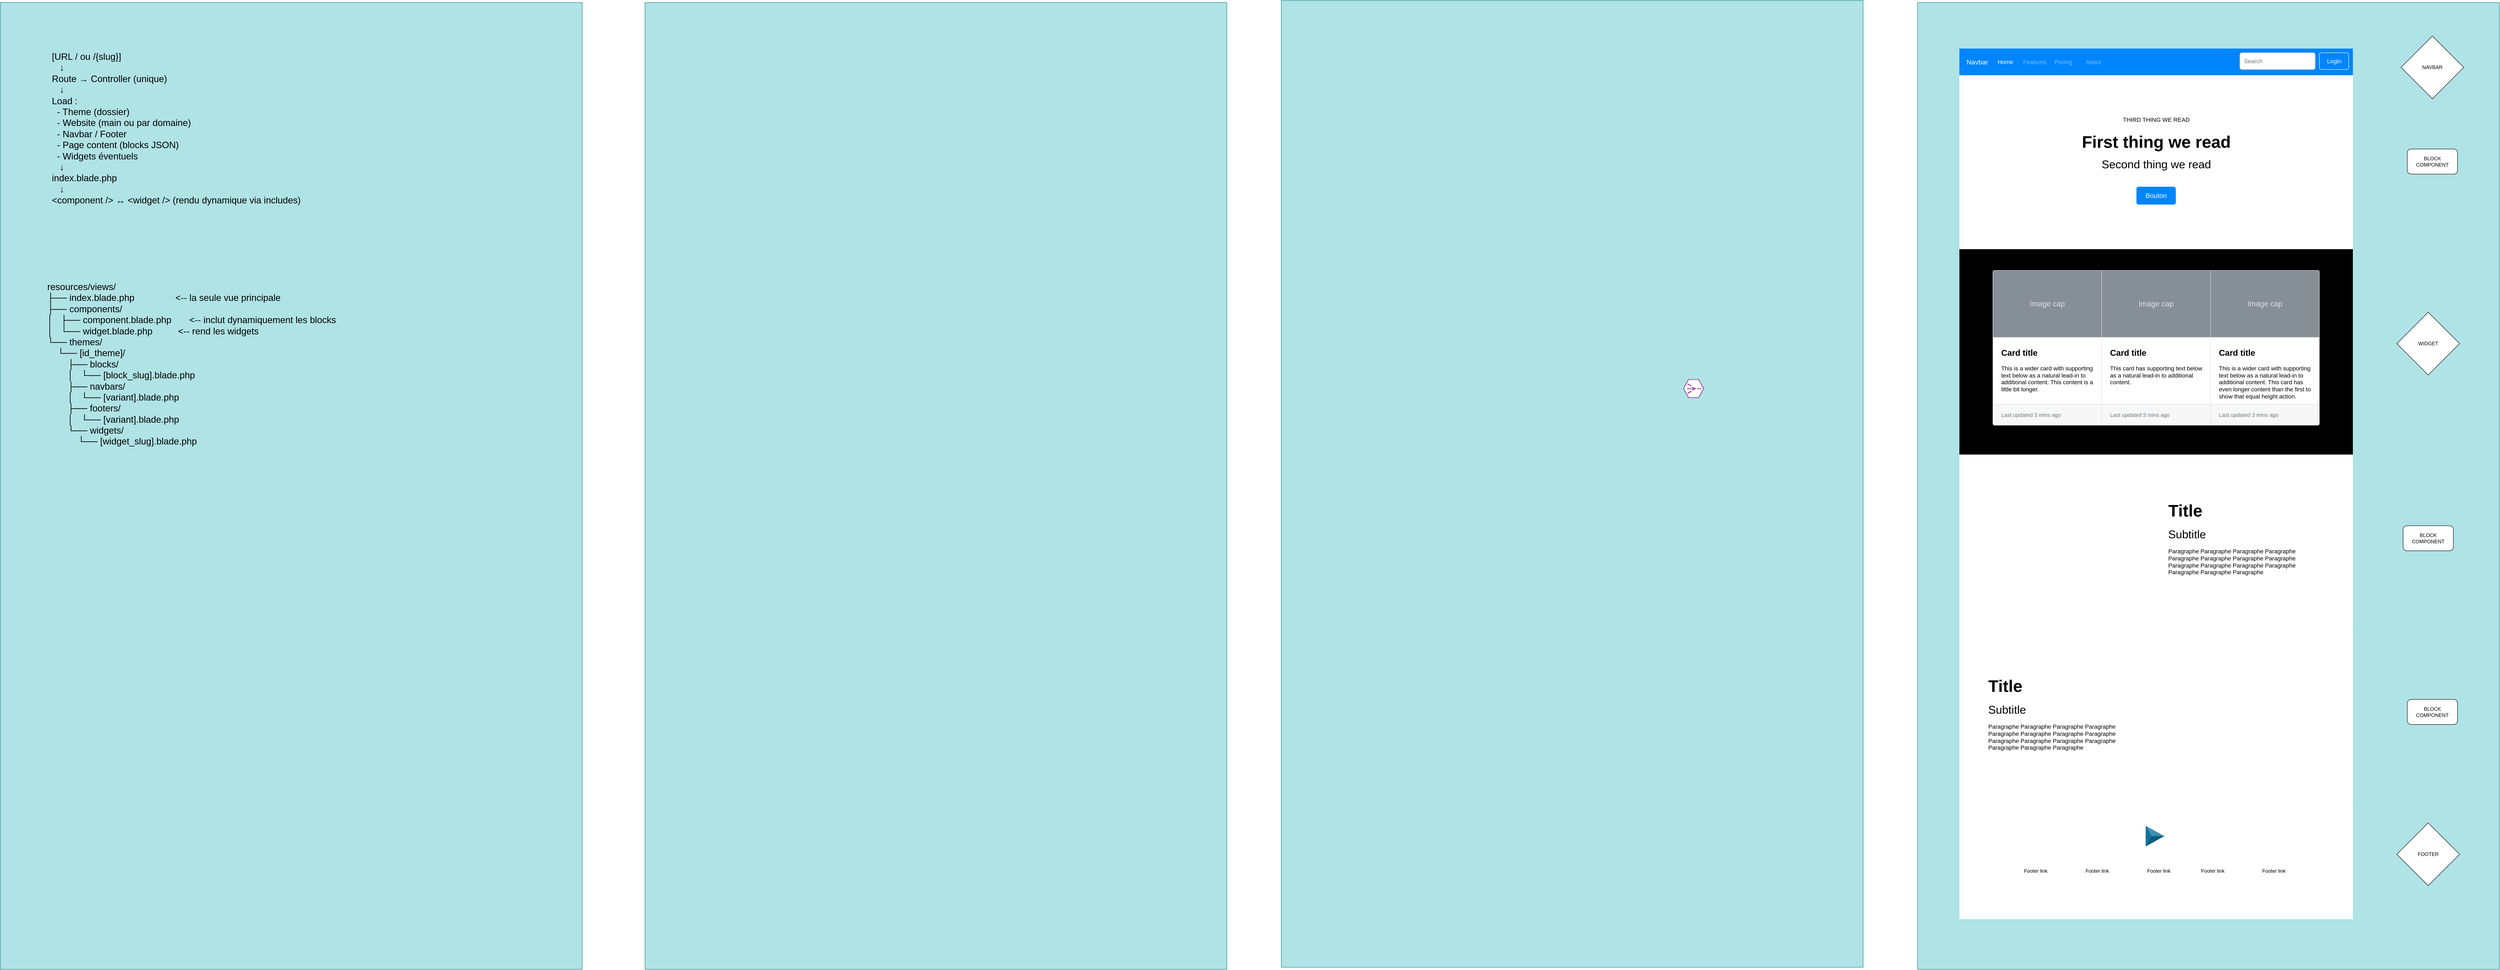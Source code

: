 <mxfile version="26.2.10">
  <diagram name="Page-1" id="sJFbLXoHJP4PsMLdg7bV">
    <mxGraphModel dx="7755" dy="3619" grid="1" gridSize="10" guides="1" tooltips="1" connect="1" arrows="1" fold="1" page="1" pageScale="1" pageWidth="827" pageHeight="1169" math="0" shadow="0">
      <root>
        <mxCell id="0" />
        <mxCell id="1" parent="0" />
        <mxCell id="VI8j73H99hNZS_Z6-pfr-1" value="" style="rounded=0;whiteSpace=wrap;html=1;fillColor=#b0e3e6;strokeColor=#0e8088;" vertex="1" parent="1">
          <mxGeometry x="1210" y="-1080" width="1390" height="2310" as="geometry" />
        </mxCell>
        <mxCell id="VI8j73H99hNZS_Z6-pfr-3" value="" style="group" vertex="1" connectable="0" parent="1">
          <mxGeometry x="1310" y="-970" width="940" height="2080" as="geometry" />
        </mxCell>
        <mxCell id="J8AIYy-TsQjEeJiYVx7a-12" value="" style="html=1;shadow=0;dashed=0;fillColor=#0085FC;strokeColor=none;fontSize=16;fontColor=#ffffff;align=left;spacing=15;" parent="VI8j73H99hNZS_Z6-pfr-3" vertex="1">
          <mxGeometry width="940" height="63.902" as="geometry" />
        </mxCell>
        <mxCell id="J8AIYy-TsQjEeJiYVx7a-13" value="" style="swimlane;shape=mxgraph.bootstrap.anchor;strokeColor=none;fillColor=none;fontColor=#0085FC;fontStyle=0;childLayout=stackLayout;horizontal=0;startSize=0;horizontalStack=1;resizeParent=1;resizeParentMax=0;resizeLast=0;collapsible=0;marginBottom=0;whiteSpace=wrap;html=1;resizeWidth=0;" parent="J8AIYy-TsQjEeJiYVx7a-12" vertex="1">
          <mxGeometry y="10.65" width="350" height="42.602" as="geometry" />
        </mxCell>
        <mxCell id="J8AIYy-TsQjEeJiYVx7a-14" value="Navbar" style="text;strokeColor=none;align=left;verticalAlign=middle;spacingLeft=15;spacingRight=10;points=[[0,0.5],[1,0.5]];portConstraint=eastwest;rotatable=0;whiteSpace=wrap;html=1;fillColor=none;fontColor=#ffffff;fontSize=16;" parent="J8AIYy-TsQjEeJiYVx7a-13" vertex="1">
          <mxGeometry width="80" height="42.602" as="geometry" />
        </mxCell>
        <mxCell id="J8AIYy-TsQjEeJiYVx7a-15" value="Home" style="text;strokeColor=none;align=center;verticalAlign=middle;spacingLeft=10;spacingRight=10;points=[[0,0.5],[1,0.5]];portConstraint=eastwest;rotatable=0;whiteSpace=wrap;html=1;fillColor=none;fontColor=#ffffff;fontSize=14;" parent="J8AIYy-TsQjEeJiYVx7a-13" vertex="1">
          <mxGeometry x="80" width="60" height="42.602" as="geometry" />
        </mxCell>
        <mxCell id="J8AIYy-TsQjEeJiYVx7a-16" value="Features" style="text;strokeColor=none;align=center;verticalAlign=middle;spacingLeft=10;spacingRight=10;points=[[0,0.5],[1,0.5]];portConstraint=eastwest;rotatable=0;whiteSpace=wrap;html=1;fillColor=none;fontColor=#79BFFD;fontSize=14;" parent="J8AIYy-TsQjEeJiYVx7a-13" vertex="1">
          <mxGeometry x="140" width="80" height="42.602" as="geometry" />
        </mxCell>
        <mxCell id="J8AIYy-TsQjEeJiYVx7a-17" value="Pricing" style="text;strokeColor=none;align=left;verticalAlign=middle;spacingLeft=5;spacingRight=10;points=[[0,0.5],[1,0.5]];portConstraint=eastwest;rotatable=0;whiteSpace=wrap;html=1;fillColor=none;fontColor=#79BFFD;fontSize=14;" parent="J8AIYy-TsQjEeJiYVx7a-13" vertex="1">
          <mxGeometry x="220" width="70" height="42.602" as="geometry" />
        </mxCell>
        <mxCell id="J8AIYy-TsQjEeJiYVx7a-18" value="About" style="text;strokeColor=none;align=center;verticalAlign=middle;spacingLeft=10;spacingRight=10;points=[[0,0.5],[1,0.5]];portConstraint=eastwest;rotatable=0;whiteSpace=wrap;html=1;fillColor=none;fontColor=#79BFFD;fontSize=14;" parent="J8AIYy-TsQjEeJiYVx7a-13" vertex="1">
          <mxGeometry x="290" width="60" height="42.602" as="geometry" />
        </mxCell>
        <mxCell id="J8AIYy-TsQjEeJiYVx7a-19" value="Login" style="html=1;shadow=0;dashed=0;shape=mxgraph.bootstrap.rrect;rSize=5;fontSize=14;fontColor=#ffffff;strokeColor=#ffffff;fillColor=none;" parent="J8AIYy-TsQjEeJiYVx7a-12" vertex="1">
          <mxGeometry x="1" width="70" height="40" relative="1" as="geometry">
            <mxPoint x="-80" y="10" as="offset" />
          </mxGeometry>
        </mxCell>
        <mxCell id="J8AIYy-TsQjEeJiYVx7a-20" value="Search" style="html=1;shadow=0;dashed=0;shape=mxgraph.bootstrap.rrect;rSize=5;fontSize=14;fontColor=#6C767D;strokeColor=#CED4DA;fillColor=#ffffff;align=left;spacing=10;" parent="J8AIYy-TsQjEeJiYVx7a-12" vertex="1">
          <mxGeometry x="1" width="180" height="40" relative="1" as="geometry">
            <mxPoint x="-270" y="10" as="offset" />
          </mxGeometry>
        </mxCell>
        <mxCell id="J8AIYy-TsQjEeJiYVx7a-25" value="" style="rounded=0;whiteSpace=wrap;html=1;strokeColor=none;gradientColor=none;gradientDirection=radial;" parent="VI8j73H99hNZS_Z6-pfr-3" vertex="1">
          <mxGeometry y="63.902" width="940" height="415.366" as="geometry" />
        </mxCell>
        <mxCell id="J8AIYy-TsQjEeJiYVx7a-26" value="Bouton" style="html=1;shadow=0;dashed=0;shape=mxgraph.bootstrap.rrect;rSize=5;strokeColor=none;strokeWidth=1;fillColor=#0085FC;fontColor=#FFFFFF;whiteSpace=wrap;align=center;verticalAlign=middle;spacingLeft=0;fontStyle=0;fontSize=16;spacing=5;" parent="VI8j73H99hNZS_Z6-pfr-3" vertex="1">
          <mxGeometry x="423" y="330.163" width="94.0" height="42.602" as="geometry" />
        </mxCell>
        <mxCell id="J8AIYy-TsQjEeJiYVx7a-28" value="&lt;b&gt;&lt;font style=&quot;font-size: 40px;&quot;&gt;&lt;font&gt;First thing we read&lt;/font&gt;&lt;font&gt;&lt;br&gt;&lt;/font&gt;&lt;/font&gt;&lt;/b&gt;" style="text;html=1;align=center;verticalAlign=middle;whiteSpace=wrap;rounded=0;" parent="VI8j73H99hNZS_Z6-pfr-3" vertex="1">
          <mxGeometry x="68.737" y="189.577" width="802.525" height="63.902" as="geometry" />
        </mxCell>
        <mxCell id="J8AIYy-TsQjEeJiYVx7a-29" value="&lt;font style=&quot;font-size: 27px;&quot;&gt;&lt;font&gt;Second thing we read&lt;/font&gt;&lt;font&gt;&lt;font&gt;&lt;br&gt;&lt;/font&gt;&lt;/font&gt;&lt;/font&gt;" style="text;html=1;align=center;verticalAlign=middle;whiteSpace=wrap;rounded=0;" parent="VI8j73H99hNZS_Z6-pfr-3" vertex="1">
          <mxGeometry x="68.737" y="262" width="802.525" height="30.886" as="geometry" />
        </mxCell>
        <mxCell id="J8AIYy-TsQjEeJiYVx7a-30" value="&lt;font style=&quot;font-size: 14px; color: light-dark(rgb(0, 0, 0), rgb(255, 255, 255));&quot;&gt;&lt;font style=&quot;background-color: light-dark(#ffffff, var(--ge-dark-color, #121212));&quot;&gt;THIRD THING WE READ&lt;/font&gt;&lt;/font&gt;&lt;font style=&quot;font-size: 14px; color: light-dark(rgb(0, 0, 0), rgb(0, 0, 204));&quot;&gt;&lt;font style=&quot;background-color: light-dark(#ffffff, var(--ge-dark-color, #121212));&quot;&gt;&lt;font&gt;&lt;br&gt;&lt;/font&gt;&lt;/font&gt;&lt;/font&gt;" style="text;html=1;align=center;verticalAlign=middle;whiteSpace=wrap;rounded=0;" parent="VI8j73H99hNZS_Z6-pfr-3" vertex="1">
          <mxGeometry x="68.737" y="159.756" width="802.525" height="21.301" as="geometry" />
        </mxCell>
        <mxCell id="J8AIYy-TsQjEeJiYVx7a-33" value="" style="rounded=0;whiteSpace=wrap;html=1;gradientDirection=radial;glass=0;shadow=0;fillStyle=auto;fillColor=light-dark(default, #241f31);strokeColor=none;" parent="VI8j73H99hNZS_Z6-pfr-3" vertex="1">
          <mxGeometry y="479.27" width="940" height="490.73" as="geometry" />
        </mxCell>
        <mxCell id="J8AIYy-TsQjEeJiYVx7a-77" value="" style="html=1;shadow=0;dashed=0;shape=mxgraph.bootstrap.rrect;rSize=5;strokeColor=#DFDFDF;html=1;whiteSpace=wrap;fillColor=#ffffff;" parent="VI8j73H99hNZS_Z6-pfr-3" vertex="1">
          <mxGeometry x="80" y="530" width="780" height="370" as="geometry" />
        </mxCell>
        <mxCell id="J8AIYy-TsQjEeJiYVx7a-78" value="&lt;b&gt;&lt;font style=&quot;font-size: 20px&quot;&gt;Card title&lt;/font&gt;&lt;/b&gt;&lt;br&gt;&lt;br&gt;This is a wider card with supporting text below as a natural lead-in to additional content. This content is a little bit longer." style="html=1;shadow=0;dashed=0;shape=mxgraph.bootstrap.leftButton;rSize=5;strokeColor=#DFDFDF;html=1;whiteSpace=wrap;fillColor=#ffffff;fontColor=#000000;verticalAlign=top;align=left;spacing=20;spacingBottom=0;fontSize=14;spacingTop=160;" parent="J8AIYy-TsQjEeJiYVx7a-77" vertex="1">
          <mxGeometry width="260" height="370" relative="1" as="geometry" />
        </mxCell>
        <mxCell id="J8AIYy-TsQjEeJiYVx7a-79" value="Image cap" style="html=1;shadow=0;dashed=0;shape=mxgraph.basic.corner_round_rect;dx=2;perimeter=none;whiteSpace=wrap;fillColor=#868E96;strokeColor=#DFDFDF;fontColor=#DEE2E6;resizeWidth=1;fontSize=18;" parent="J8AIYy-TsQjEeJiYVx7a-78" vertex="1">
          <mxGeometry width="260" height="160" relative="1" as="geometry" />
        </mxCell>
        <mxCell id="J8AIYy-TsQjEeJiYVx7a-80" value="Last updated 3 mins ago" style="html=1;shadow=0;dashed=0;shape=mxgraph.basic.corner_round_rect;dx=2;flipV=1;perimeter=none;whiteSpace=wrap;fillColor=#F7F7F7;strokeColor=#DFDFDF;fontColor=#6C767D;resizeWidth=1;fontSize=13;align=left;spacing=20;" parent="J8AIYy-TsQjEeJiYVx7a-78" vertex="1">
          <mxGeometry y="1" width="260" height="50" relative="1" as="geometry">
            <mxPoint y="-50" as="offset" />
          </mxGeometry>
        </mxCell>
        <mxCell id="J8AIYy-TsQjEeJiYVx7a-81" value="&lt;b&gt;&lt;font style=&quot;font-size: 20px&quot;&gt;Card title&lt;/font&gt;&lt;/b&gt;&lt;br&gt;&lt;br&gt;This card has supporting text below as a natural lead-in to additional content." style="html=1;shadow=0;dashed=0;strokeColor=#DFDFDF;html=1;whiteSpace=wrap;fillColor=#ffffff;fontColor=#000000;verticalAlign=top;align=left;spacing=20;spacingBottom=0;fontSize=14;spacingTop=160;" parent="J8AIYy-TsQjEeJiYVx7a-77" vertex="1">
          <mxGeometry width="260" height="370" relative="1" as="geometry">
            <mxPoint x="260" as="offset" />
          </mxGeometry>
        </mxCell>
        <mxCell id="J8AIYy-TsQjEeJiYVx7a-82" value="Image cap" style="html=1;shadow=0;dashed=0;perimeter=none;whiteSpace=wrap;fillColor=#868E96;strokeColor=#DFDFDF;fontColor=#DEE2E6;resizeWidth=1;fontSize=18;" parent="J8AIYy-TsQjEeJiYVx7a-81" vertex="1">
          <mxGeometry width="260" height="160" relative="1" as="geometry" />
        </mxCell>
        <mxCell id="J8AIYy-TsQjEeJiYVx7a-83" value="Last updated 3 mins ago" style="html=1;shadow=0;dashed=0;perimeter=none;whiteSpace=wrap;fillColor=#F7F7F7;strokeColor=#DFDFDF;fontColor=#6C767D;resizeWidth=1;fontSize=13;align=left;spacing=20;" parent="J8AIYy-TsQjEeJiYVx7a-81" vertex="1">
          <mxGeometry y="1" width="260" height="50" relative="1" as="geometry">
            <mxPoint y="-50" as="offset" />
          </mxGeometry>
        </mxCell>
        <mxCell id="J8AIYy-TsQjEeJiYVx7a-84" value="&lt;b&gt;&lt;font style=&quot;font-size: 20px&quot;&gt;Card title&lt;/font&gt;&lt;/b&gt;&lt;br&gt;&lt;br&gt;This is a wider card with supporting text below as a natural lead-in to additional content. This card has even longer content than the first to show that equal height action." style="html=1;shadow=0;dashed=0;shape=mxgraph.bootstrap.rightButton;rSize=5;strokeColor=#DFDFDF;html=1;whiteSpace=wrap;fillColor=#ffffff;fontColor=#000000;verticalAlign=top;align=left;spacing=20;spacingBottom=0;fontSize=14;spacingTop=160;" parent="J8AIYy-TsQjEeJiYVx7a-77" vertex="1">
          <mxGeometry x="1" width="260" height="370" relative="1" as="geometry">
            <mxPoint x="-260" as="offset" />
          </mxGeometry>
        </mxCell>
        <mxCell id="J8AIYy-TsQjEeJiYVx7a-85" value="Image cap" style="html=1;shadow=0;dashed=0;shape=mxgraph.basic.corner_round_rect;dx=2;flipH=1;perimeter=none;whiteSpace=wrap;fillColor=#868E96;strokeColor=#DFDFDF;fontColor=#DEE2E6;resizeWidth=1;fontSize=18;" parent="J8AIYy-TsQjEeJiYVx7a-84" vertex="1">
          <mxGeometry width="260" height="160" relative="1" as="geometry" />
        </mxCell>
        <mxCell id="J8AIYy-TsQjEeJiYVx7a-86" value="Last updated 3 mins ago" style="html=1;shadow=0;dashed=0;shape=mxgraph.basic.corner_round_rect;dx=2;flipV=1;flipH=1;perimeter=none;whiteSpace=wrap;fillColor=#F7F7F7;strokeColor=#DFDFDF;fontColor=#6C767D;resizeWidth=1;fontSize=13;align=left;spacing=20;" parent="J8AIYy-TsQjEeJiYVx7a-84" vertex="1">
          <mxGeometry y="1" width="260" height="50" relative="1" as="geometry">
            <mxPoint y="-50" as="offset" />
          </mxGeometry>
        </mxCell>
        <mxCell id="J8AIYy-TsQjEeJiYVx7a-51" value="" style="rounded=0;whiteSpace=wrap;html=1;gradientDirection=radial;glass=0;shadow=0;fillStyle=auto;strokeColor=none;verticalAlign=bottom;" parent="VI8j73H99hNZS_Z6-pfr-3" vertex="1">
          <mxGeometry y="970.004" width="940" height="415.366" as="geometry" />
        </mxCell>
        <mxCell id="J8AIYy-TsQjEeJiYVx7a-53" value="&lt;div align=&quot;left&quot;&gt;&lt;b&gt;&lt;font style=&quot;font-size: 40px;&quot;&gt;&lt;font&gt;Title&lt;/font&gt;&lt;/font&gt;&lt;/b&gt;&lt;/div&gt;" style="text;html=1;align=left;verticalAlign=middle;whiteSpace=wrap;rounded=0;" parent="VI8j73H99hNZS_Z6-pfr-3" vertex="1">
          <mxGeometry x="497.025" y="1070.65" width="387.75" height="63.902" as="geometry" />
        </mxCell>
        <mxCell id="J8AIYy-TsQjEeJiYVx7a-54" value="&lt;div align=&quot;left&quot;&gt;&lt;font style=&quot;font-size: 27px;&quot;&gt;&lt;font&gt;Subtitle&lt;/font&gt;&lt;/font&gt;&lt;br&gt;&lt;/div&gt;" style="text;html=1;align=left;verticalAlign=middle;whiteSpace=wrap;rounded=0;" parent="VI8j73H99hNZS_Z6-pfr-3" vertex="1">
          <mxGeometry x="497.025" y="1145.203" width="387.75" height="30.886" as="geometry" />
        </mxCell>
        <mxCell id="J8AIYy-TsQjEeJiYVx7a-55" value="&lt;font style=&quot;font-size: 14px;&quot;&gt;Paragraphe Paragraphe Paragraphe Paragraphe Paragraphe Paragraphe Paragraphe Paragraphe Paragraphe Paragraphe Paragraphe Paragraphe Paragraphe Paragraphe Paragraphe &lt;br&gt;&lt;/font&gt;" style="text;html=1;align=left;verticalAlign=middle;whiteSpace=wrap;rounded=0;" parent="VI8j73H99hNZS_Z6-pfr-3" vertex="1">
          <mxGeometry x="497.025" y="1188.87" width="364.25" height="74.553" as="geometry" />
        </mxCell>
        <mxCell id="J8AIYy-TsQjEeJiYVx7a-52" value="" style="rounded=1;whiteSpace=wrap;html=1;strokeWidth=2;fillWeight=4;hachureGap=8;hachureAngle=45;sketch=1;fillColor=light-dark(#FFFFFF,#000000);fillStyle=hachure;strokeColor=none;" parent="VI8j73H99hNZS_Z6-pfr-3" vertex="1">
          <mxGeometry x="50.525" y="1044.557" width="403.025" height="244.959" as="geometry" />
        </mxCell>
        <mxCell id="J8AIYy-TsQjEeJiYVx7a-91" value="" style="rounded=0;whiteSpace=wrap;html=1;gradientDirection=radial;glass=0;shadow=0;fillStyle=auto;strokeColor=none;verticalAlign=bottom;fillColor=light-dark(#FFFFFF,#000000);" parent="VI8j73H99hNZS_Z6-pfr-3" vertex="1">
          <mxGeometry y="1385.374" width="940" height="415.366" as="geometry" />
        </mxCell>
        <mxCell id="J8AIYy-TsQjEeJiYVx7a-95" value="" style="rounded=1;whiteSpace=wrap;html=1;strokeWidth=2;fillWeight=4;hachureGap=8;hachureAngle=45;sketch=1;fillColor=light-dark(#FFFFFF,#1A1A1A);fillStyle=hachure;strokeColor=none;" parent="VI8j73H99hNZS_Z6-pfr-3" vertex="1">
          <mxGeometry x="461.025" y="1453.997" width="403.025" height="244.959" as="geometry" />
        </mxCell>
        <mxCell id="J8AIYy-TsQjEeJiYVx7a-118" value="" style="rounded=0;whiteSpace=wrap;html=1;gradientDirection=radial;glass=0;shadow=0;fillStyle=auto;strokeColor=none;verticalAlign=bottom;" parent="VI8j73H99hNZS_Z6-pfr-3" vertex="1">
          <mxGeometry y="1800.74" width="940" height="279.26" as="geometry" />
        </mxCell>
        <mxCell id="J8AIYy-TsQjEeJiYVx7a-119" value="" style="verticalLabelPosition=bottom;verticalAlign=top;html=1;shape=mxgraph.infographic.shadedTriangle;fillColor=#10739E;strokeColor=none;rotation=90;" parent="VI8j73H99hNZS_Z6-pfr-3" vertex="1">
          <mxGeometry x="442.69" y="1859.31" width="49.25" height="44.62" as="geometry" />
        </mxCell>
        <mxCell id="J8AIYy-TsQjEeJiYVx7a-98" value="&lt;div align=&quot;left&quot;&gt;&lt;b&gt;&lt;font style=&quot;font-size: 40px;&quot;&gt;&lt;font&gt;Title&lt;/font&gt;&lt;/font&gt;&lt;/b&gt;&lt;/div&gt;" style="text;html=1;align=left;verticalAlign=middle;whiteSpace=wrap;rounded=0;" parent="VI8j73H99hNZS_Z6-pfr-3" vertex="1">
          <mxGeometry x="67.005" y="1490.0" width="387.75" height="63.902" as="geometry" />
        </mxCell>
        <mxCell id="J8AIYy-TsQjEeJiYVx7a-99" value="&lt;div align=&quot;left&quot;&gt;&lt;font style=&quot;font-size: 27px;&quot;&gt;&lt;font&gt;Subtitle&lt;/font&gt;&lt;/font&gt;&lt;br&gt;&lt;/div&gt;" style="text;html=1;align=left;verticalAlign=middle;whiteSpace=wrap;rounded=0;" parent="VI8j73H99hNZS_Z6-pfr-3" vertex="1">
          <mxGeometry x="67.005" y="1564.553" width="387.75" height="30.886" as="geometry" />
        </mxCell>
        <mxCell id="J8AIYy-TsQjEeJiYVx7a-100" value="&lt;font style=&quot;font-size: 14px;&quot;&gt;Paragraphe Paragraphe Paragraphe Paragraphe Paragraphe Paragraphe Paragraphe Paragraphe Paragraphe Paragraphe Paragraphe Paragraphe Paragraphe Paragraphe Paragraphe &lt;br&gt;&lt;/font&gt;" style="text;html=1;align=left;verticalAlign=middle;whiteSpace=wrap;rounded=0;" parent="VI8j73H99hNZS_Z6-pfr-3" vertex="1">
          <mxGeometry x="67.005" y="1608.22" width="364.25" height="74.553" as="geometry" />
        </mxCell>
        <mxCell id="J8AIYy-TsQjEeJiYVx7a-125" value="" style="group" parent="VI8j73H99hNZS_Z6-pfr-3" vertex="1" connectable="0">
          <mxGeometry x="137.3" y="1960" width="660.03" height="10" as="geometry" />
        </mxCell>
        <mxCell id="J8AIYy-TsQjEeJiYVx7a-120" value="Footer link" style="text;html=1;align=center;verticalAlign=middle;whiteSpace=wrap;rounded=0;" parent="J8AIYy-TsQjEeJiYVx7a-125" vertex="1">
          <mxGeometry width="91.26" height="10" as="geometry" />
        </mxCell>
        <mxCell id="J8AIYy-TsQjEeJiYVx7a-121" value="Footer link" style="text;html=1;align=center;verticalAlign=middle;whiteSpace=wrap;rounded=0;" parent="J8AIYy-TsQjEeJiYVx7a-125" vertex="1">
          <mxGeometry x="146.51" width="91.26" height="10" as="geometry" />
        </mxCell>
        <mxCell id="J8AIYy-TsQjEeJiYVx7a-122" value="Footer link" style="text;html=1;align=center;verticalAlign=middle;whiteSpace=wrap;rounded=0;" parent="J8AIYy-TsQjEeJiYVx7a-125" vertex="1">
          <mxGeometry x="293.94" width="91.26" height="10" as="geometry" />
        </mxCell>
        <mxCell id="J8AIYy-TsQjEeJiYVx7a-123" value="Footer link" style="text;html=1;align=center;verticalAlign=middle;whiteSpace=wrap;rounded=0;" parent="J8AIYy-TsQjEeJiYVx7a-125" vertex="1">
          <mxGeometry x="422.26" width="91.26" height="10" as="geometry" />
        </mxCell>
        <mxCell id="J8AIYy-TsQjEeJiYVx7a-124" value="Footer link" style="text;html=1;align=center;verticalAlign=middle;whiteSpace=wrap;rounded=0;" parent="J8AIYy-TsQjEeJiYVx7a-125" vertex="1">
          <mxGeometry x="568.77" width="91.26" height="10" as="geometry" />
        </mxCell>
        <mxCell id="VI8j73H99hNZS_Z6-pfr-5" value="&lt;div&gt;BLOCK&lt;/div&gt;&lt;div&gt;COMPONENT&lt;/div&gt;" style="rounded=1;whiteSpace=wrap;html=1;" vertex="1" parent="1">
          <mxGeometry x="2380" y="-730" width="120" height="60" as="geometry" />
        </mxCell>
        <mxCell id="VI8j73H99hNZS_Z6-pfr-6" value="&lt;div&gt;BLOCK&lt;/div&gt;&lt;div&gt;COMPONENT&lt;/div&gt;" style="rounded=1;whiteSpace=wrap;html=1;" vertex="1" parent="1">
          <mxGeometry x="2370" y="170" width="120" height="60" as="geometry" />
        </mxCell>
        <mxCell id="VI8j73H99hNZS_Z6-pfr-7" value="WIDGET" style="rhombus;whiteSpace=wrap;html=1;" vertex="1" parent="1">
          <mxGeometry x="2355" y="-340" width="150" height="150" as="geometry" />
        </mxCell>
        <mxCell id="VI8j73H99hNZS_Z6-pfr-8" value="&lt;div&gt;BLOCK&lt;/div&gt;&lt;div&gt;COMPONENT&lt;/div&gt;" style="rounded=1;whiteSpace=wrap;html=1;" vertex="1" parent="1">
          <mxGeometry x="2380" y="585" width="120" height="60" as="geometry" />
        </mxCell>
        <mxCell id="VI8j73H99hNZS_Z6-pfr-9" value="NAVBAR" style="rhombus;whiteSpace=wrap;html=1;" vertex="1" parent="1">
          <mxGeometry x="2365" y="-1000" width="150" height="150" as="geometry" />
        </mxCell>
        <mxCell id="VI8j73H99hNZS_Z6-pfr-10" value="FOOTER" style="rhombus;whiteSpace=wrap;html=1;" vertex="1" parent="1">
          <mxGeometry x="2355" y="880" width="150" height="150" as="geometry" />
        </mxCell>
        <mxCell id="VI8j73H99hNZS_Z6-pfr-11" value="" style="rounded=0;whiteSpace=wrap;html=1;fillColor=#b0e3e6;strokeColor=#0e8088;" vertex="1" parent="1">
          <mxGeometry x="-310" y="-1085" width="1390" height="2310" as="geometry" />
        </mxCell>
        <mxCell id="VI8j73H99hNZS_Z6-pfr-12" value="" style="verticalLabelPosition=bottom;sketch=0;html=1;fillColor=#A153A0;strokeColor=#ffffff;verticalAlign=top;align=center;points=[[0,0.5,0],[0.125,0.25,0],[0.25,0,0],[0.5,0,0],[0.75,0,0],[0.875,0.25,0],[1,0.5,0],[0.875,0.75,0],[0.75,1,0],[0.5,1,0],[0.125,0.75,0]];pointerEvents=1;shape=mxgraph.cisco_safe.compositeIcon;bgIcon=mxgraph.cisco_safe.design.blank_device;resIcon=mxgraph.cisco_safe.design.wide_area_application_engine_2;" vertex="1" parent="1">
          <mxGeometry x="650" y="-180" width="50" height="45" as="geometry" />
        </mxCell>
        <mxCell id="VI8j73H99hNZS_Z6-pfr-13" value="" style="rounded=0;whiteSpace=wrap;html=1;fillColor=#b0e3e6;strokeColor=#0e8088;" vertex="1" parent="1">
          <mxGeometry x="-1830" y="-1080" width="1390" height="2310" as="geometry" />
        </mxCell>
        <mxCell id="VI8j73H99hNZS_Z6-pfr-14" value="" style="rounded=0;whiteSpace=wrap;html=1;fillColor=#b0e3e6;strokeColor=#0e8088;" vertex="1" parent="1">
          <mxGeometry x="-3370" y="-1080" width="1390" height="2310" as="geometry" />
        </mxCell>
        <mxCell id="VI8j73H99hNZS_Z6-pfr-15" value="&lt;font style=&quot;font-size: 22px;&quot;&gt;[URL / ou /{slug}]&lt;br&gt;&amp;nbsp;&amp;nbsp; ↓&lt;br&gt;Route → Controller (unique)&lt;br&gt;&amp;nbsp;&amp;nbsp; ↓&lt;br&gt;Load :&lt;br&gt;&amp;nbsp; - Theme (dossier)&lt;br&gt;&amp;nbsp; - Website (main ou par domaine)&lt;br&gt;&amp;nbsp; - Navbar / Footer&lt;br&gt;&amp;nbsp; - Page content (blocks JSON)&lt;br&gt;&amp;nbsp; - Widgets éventuels&lt;br&gt;&amp;nbsp;&amp;nbsp; ↓&lt;br&gt;index.blade.php&lt;br&gt;&amp;nbsp;&amp;nbsp; ↓&lt;br&gt;&amp;lt;component /&amp;gt; ↔ &amp;lt;widget /&amp;gt; (rendu dynamique via includes)&lt;/font&gt;&lt;div&gt;&lt;font style=&quot;font-size: 22px;&quot;&gt;&lt;br&gt;&lt;/font&gt;&lt;/div&gt;" style="text;html=1;whiteSpace=wrap;overflow=hidden;rounded=0;" vertex="1" parent="1">
          <mxGeometry x="-3249" y="-970" width="710" height="390" as="geometry" />
        </mxCell>
        <mxCell id="VI8j73H99hNZS_Z6-pfr-16" value="&lt;font style=&quot;font-size: 22px;&quot;&gt;resources/views/&lt;br&gt;├── index.blade.php&amp;nbsp;&amp;nbsp;&amp;nbsp;&amp;nbsp;&amp;nbsp;&amp;nbsp;&amp;nbsp;&amp;nbsp;&amp;nbsp;&amp;nbsp;&amp;nbsp;&amp;nbsp;&amp;nbsp;&amp;nbsp;&amp;nbsp; &amp;lt;-- la seule vue principale&lt;br&gt;├── components/&lt;br&gt;│&amp;nbsp;&amp;nbsp; ├── component.blade.php&amp;nbsp;&amp;nbsp;&amp;nbsp;&amp;nbsp;&amp;nbsp;&amp;nbsp; &amp;lt;-- inclut dynamiquement les blocks&lt;br&gt;│&amp;nbsp;&amp;nbsp; └── widget.blade.php&amp;nbsp;&amp;nbsp;&amp;nbsp;&amp;nbsp;&amp;nbsp;&amp;nbsp;&amp;nbsp;&amp;nbsp;&amp;nbsp; &amp;lt;-- rend les widgets&lt;br&gt;└── themes/&lt;br&gt;&amp;nbsp;&amp;nbsp;&amp;nbsp; └── [id_theme]/&lt;br&gt;&amp;nbsp;&amp;nbsp;&amp;nbsp;&amp;nbsp;&amp;nbsp;&amp;nbsp;&amp;nbsp; ├── blocks/&lt;br&gt;&amp;nbsp;&amp;nbsp;&amp;nbsp;&amp;nbsp;&amp;nbsp;&amp;nbsp;&amp;nbsp; │&amp;nbsp;&amp;nbsp; └── [block_slug].blade.php&lt;br&gt;&amp;nbsp;&amp;nbsp;&amp;nbsp;&amp;nbsp;&amp;nbsp;&amp;nbsp;&amp;nbsp; ├── navbars/&lt;br&gt;&amp;nbsp;&amp;nbsp;&amp;nbsp;&amp;nbsp;&amp;nbsp;&amp;nbsp;&amp;nbsp; │&amp;nbsp;&amp;nbsp; └── [variant].blade.php&lt;br&gt;&amp;nbsp;&amp;nbsp;&amp;nbsp;&amp;nbsp;&amp;nbsp;&amp;nbsp;&amp;nbsp; ├── footers/&lt;br&gt;&amp;nbsp;&amp;nbsp;&amp;nbsp;&amp;nbsp;&amp;nbsp;&amp;nbsp;&amp;nbsp; │&amp;nbsp;&amp;nbsp; └── [variant].blade.php&lt;br&gt;&amp;nbsp;&amp;nbsp;&amp;nbsp;&amp;nbsp;&amp;nbsp;&amp;nbsp;&amp;nbsp; └── widgets/&lt;br&gt;&amp;nbsp;&amp;nbsp;&amp;nbsp;&amp;nbsp;&amp;nbsp;&amp;nbsp;&amp;nbsp;&amp;nbsp;&amp;nbsp;&amp;nbsp;&amp;nbsp; └── [widget_slug].blade.php&lt;br&gt;&lt;br&gt;&lt;/font&gt;" style="text;html=1;whiteSpace=wrap;overflow=hidden;rounded=0;" vertex="1" parent="1">
          <mxGeometry x="-3260" y="-420" width="950" height="520" as="geometry" />
        </mxCell>
      </root>
    </mxGraphModel>
  </diagram>
</mxfile>
